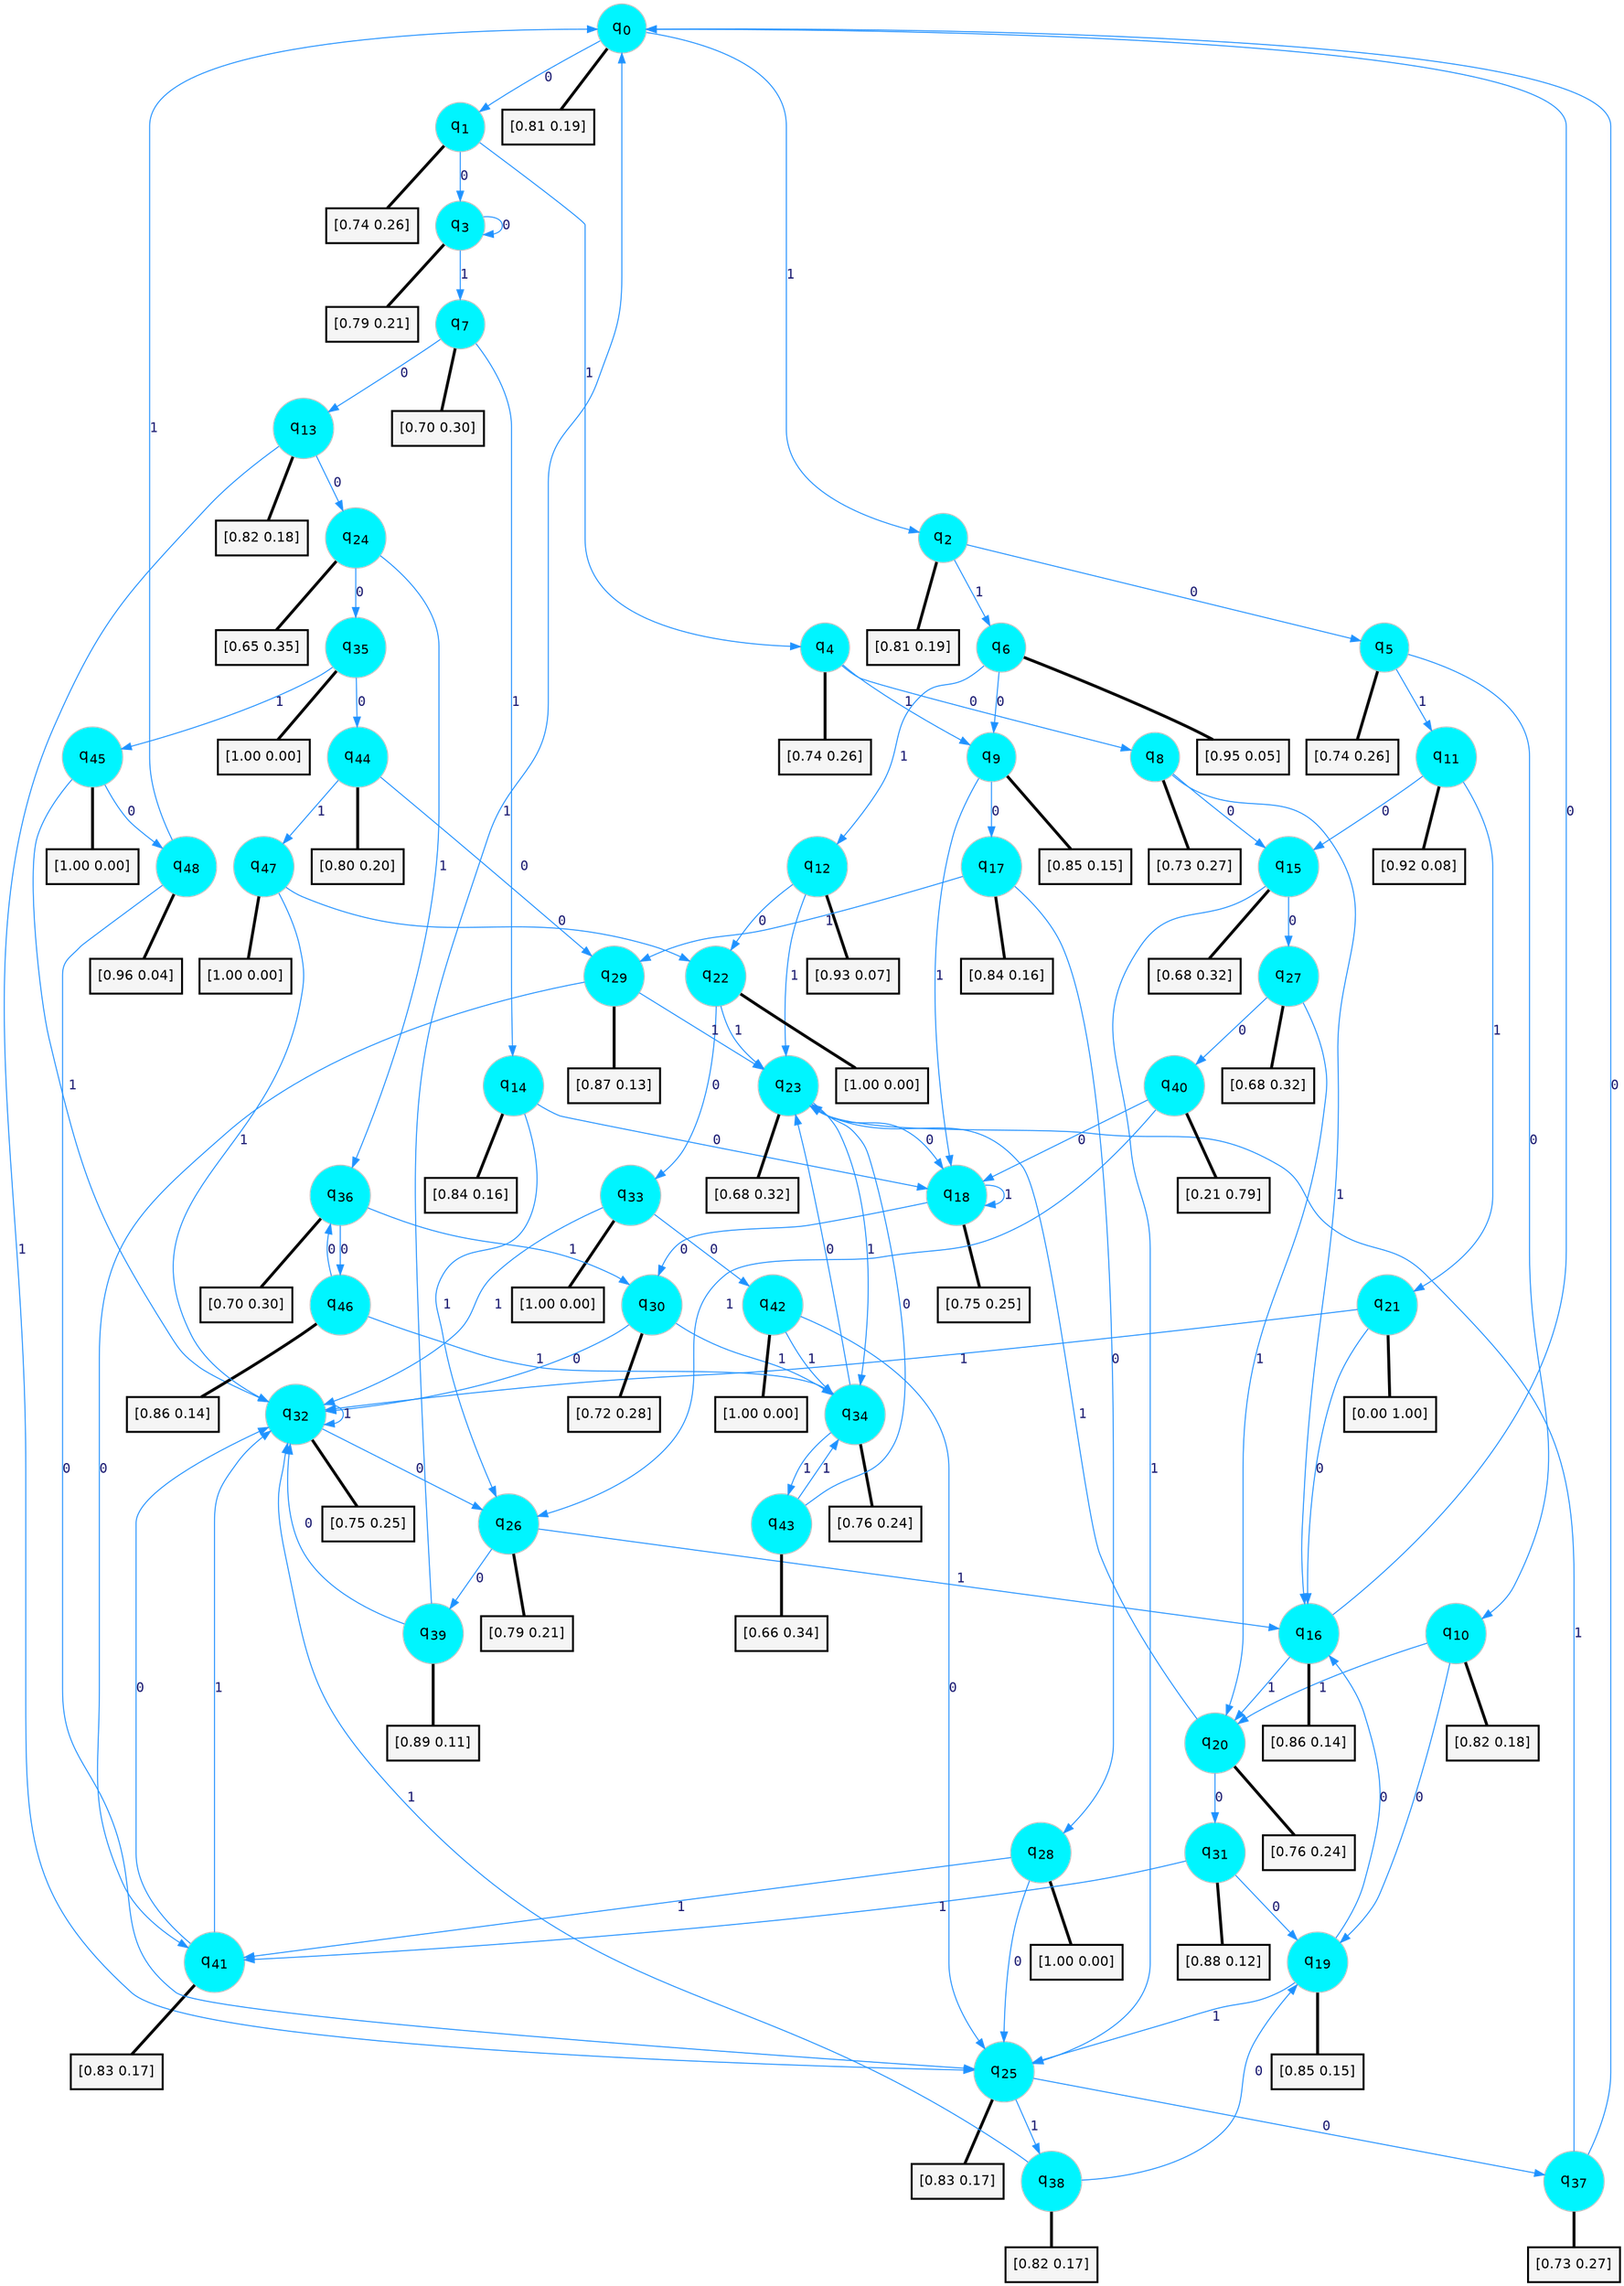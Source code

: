 digraph G {
graph [
bgcolor=transparent, dpi=300, rankdir=TD, size="40,25"];
node [
color=gray, fillcolor=turquoise1, fontcolor=black, fontname=Helvetica, fontsize=16, fontweight=bold, shape=circle, style=filled];
edge [
arrowsize=1, color=dodgerblue1, fontcolor=midnightblue, fontname=courier, fontweight=bold, penwidth=1, style=solid, weight=20];
0[label=<q<SUB>0</SUB>>];
1[label=<q<SUB>1</SUB>>];
2[label=<q<SUB>2</SUB>>];
3[label=<q<SUB>3</SUB>>];
4[label=<q<SUB>4</SUB>>];
5[label=<q<SUB>5</SUB>>];
6[label=<q<SUB>6</SUB>>];
7[label=<q<SUB>7</SUB>>];
8[label=<q<SUB>8</SUB>>];
9[label=<q<SUB>9</SUB>>];
10[label=<q<SUB>10</SUB>>];
11[label=<q<SUB>11</SUB>>];
12[label=<q<SUB>12</SUB>>];
13[label=<q<SUB>13</SUB>>];
14[label=<q<SUB>14</SUB>>];
15[label=<q<SUB>15</SUB>>];
16[label=<q<SUB>16</SUB>>];
17[label=<q<SUB>17</SUB>>];
18[label=<q<SUB>18</SUB>>];
19[label=<q<SUB>19</SUB>>];
20[label=<q<SUB>20</SUB>>];
21[label=<q<SUB>21</SUB>>];
22[label=<q<SUB>22</SUB>>];
23[label=<q<SUB>23</SUB>>];
24[label=<q<SUB>24</SUB>>];
25[label=<q<SUB>25</SUB>>];
26[label=<q<SUB>26</SUB>>];
27[label=<q<SUB>27</SUB>>];
28[label=<q<SUB>28</SUB>>];
29[label=<q<SUB>29</SUB>>];
30[label=<q<SUB>30</SUB>>];
31[label=<q<SUB>31</SUB>>];
32[label=<q<SUB>32</SUB>>];
33[label=<q<SUB>33</SUB>>];
34[label=<q<SUB>34</SUB>>];
35[label=<q<SUB>35</SUB>>];
36[label=<q<SUB>36</SUB>>];
37[label=<q<SUB>37</SUB>>];
38[label=<q<SUB>38</SUB>>];
39[label=<q<SUB>39</SUB>>];
40[label=<q<SUB>40</SUB>>];
41[label=<q<SUB>41</SUB>>];
42[label=<q<SUB>42</SUB>>];
43[label=<q<SUB>43</SUB>>];
44[label=<q<SUB>44</SUB>>];
45[label=<q<SUB>45</SUB>>];
46[label=<q<SUB>46</SUB>>];
47[label=<q<SUB>47</SUB>>];
48[label=<q<SUB>48</SUB>>];
49[label="[0.81 0.19]", shape=box,fontcolor=black, fontname=Helvetica, fontsize=14, penwidth=2, fillcolor=whitesmoke,color=black];
50[label="[0.74 0.26]", shape=box,fontcolor=black, fontname=Helvetica, fontsize=14, penwidth=2, fillcolor=whitesmoke,color=black];
51[label="[0.81 0.19]", shape=box,fontcolor=black, fontname=Helvetica, fontsize=14, penwidth=2, fillcolor=whitesmoke,color=black];
52[label="[0.79 0.21]", shape=box,fontcolor=black, fontname=Helvetica, fontsize=14, penwidth=2, fillcolor=whitesmoke,color=black];
53[label="[0.74 0.26]", shape=box,fontcolor=black, fontname=Helvetica, fontsize=14, penwidth=2, fillcolor=whitesmoke,color=black];
54[label="[0.74 0.26]", shape=box,fontcolor=black, fontname=Helvetica, fontsize=14, penwidth=2, fillcolor=whitesmoke,color=black];
55[label="[0.95 0.05]", shape=box,fontcolor=black, fontname=Helvetica, fontsize=14, penwidth=2, fillcolor=whitesmoke,color=black];
56[label="[0.70 0.30]", shape=box,fontcolor=black, fontname=Helvetica, fontsize=14, penwidth=2, fillcolor=whitesmoke,color=black];
57[label="[0.73 0.27]", shape=box,fontcolor=black, fontname=Helvetica, fontsize=14, penwidth=2, fillcolor=whitesmoke,color=black];
58[label="[0.85 0.15]", shape=box,fontcolor=black, fontname=Helvetica, fontsize=14, penwidth=2, fillcolor=whitesmoke,color=black];
59[label="[0.82 0.18]", shape=box,fontcolor=black, fontname=Helvetica, fontsize=14, penwidth=2, fillcolor=whitesmoke,color=black];
60[label="[0.92 0.08]", shape=box,fontcolor=black, fontname=Helvetica, fontsize=14, penwidth=2, fillcolor=whitesmoke,color=black];
61[label="[0.93 0.07]", shape=box,fontcolor=black, fontname=Helvetica, fontsize=14, penwidth=2, fillcolor=whitesmoke,color=black];
62[label="[0.82 0.18]", shape=box,fontcolor=black, fontname=Helvetica, fontsize=14, penwidth=2, fillcolor=whitesmoke,color=black];
63[label="[0.84 0.16]", shape=box,fontcolor=black, fontname=Helvetica, fontsize=14, penwidth=2, fillcolor=whitesmoke,color=black];
64[label="[0.68 0.32]", shape=box,fontcolor=black, fontname=Helvetica, fontsize=14, penwidth=2, fillcolor=whitesmoke,color=black];
65[label="[0.86 0.14]", shape=box,fontcolor=black, fontname=Helvetica, fontsize=14, penwidth=2, fillcolor=whitesmoke,color=black];
66[label="[0.84 0.16]", shape=box,fontcolor=black, fontname=Helvetica, fontsize=14, penwidth=2, fillcolor=whitesmoke,color=black];
67[label="[0.75 0.25]", shape=box,fontcolor=black, fontname=Helvetica, fontsize=14, penwidth=2, fillcolor=whitesmoke,color=black];
68[label="[0.85 0.15]", shape=box,fontcolor=black, fontname=Helvetica, fontsize=14, penwidth=2, fillcolor=whitesmoke,color=black];
69[label="[0.76 0.24]", shape=box,fontcolor=black, fontname=Helvetica, fontsize=14, penwidth=2, fillcolor=whitesmoke,color=black];
70[label="[0.00 1.00]", shape=box,fontcolor=black, fontname=Helvetica, fontsize=14, penwidth=2, fillcolor=whitesmoke,color=black];
71[label="[1.00 0.00]", shape=box,fontcolor=black, fontname=Helvetica, fontsize=14, penwidth=2, fillcolor=whitesmoke,color=black];
72[label="[0.68 0.32]", shape=box,fontcolor=black, fontname=Helvetica, fontsize=14, penwidth=2, fillcolor=whitesmoke,color=black];
73[label="[0.65 0.35]", shape=box,fontcolor=black, fontname=Helvetica, fontsize=14, penwidth=2, fillcolor=whitesmoke,color=black];
74[label="[0.83 0.17]", shape=box,fontcolor=black, fontname=Helvetica, fontsize=14, penwidth=2, fillcolor=whitesmoke,color=black];
75[label="[0.79 0.21]", shape=box,fontcolor=black, fontname=Helvetica, fontsize=14, penwidth=2, fillcolor=whitesmoke,color=black];
76[label="[0.68 0.32]", shape=box,fontcolor=black, fontname=Helvetica, fontsize=14, penwidth=2, fillcolor=whitesmoke,color=black];
77[label="[1.00 0.00]", shape=box,fontcolor=black, fontname=Helvetica, fontsize=14, penwidth=2, fillcolor=whitesmoke,color=black];
78[label="[0.87 0.13]", shape=box,fontcolor=black, fontname=Helvetica, fontsize=14, penwidth=2, fillcolor=whitesmoke,color=black];
79[label="[0.72 0.28]", shape=box,fontcolor=black, fontname=Helvetica, fontsize=14, penwidth=2, fillcolor=whitesmoke,color=black];
80[label="[0.88 0.12]", shape=box,fontcolor=black, fontname=Helvetica, fontsize=14, penwidth=2, fillcolor=whitesmoke,color=black];
81[label="[0.75 0.25]", shape=box,fontcolor=black, fontname=Helvetica, fontsize=14, penwidth=2, fillcolor=whitesmoke,color=black];
82[label="[1.00 0.00]", shape=box,fontcolor=black, fontname=Helvetica, fontsize=14, penwidth=2, fillcolor=whitesmoke,color=black];
83[label="[0.76 0.24]", shape=box,fontcolor=black, fontname=Helvetica, fontsize=14, penwidth=2, fillcolor=whitesmoke,color=black];
84[label="[1.00 0.00]", shape=box,fontcolor=black, fontname=Helvetica, fontsize=14, penwidth=2, fillcolor=whitesmoke,color=black];
85[label="[0.70 0.30]", shape=box,fontcolor=black, fontname=Helvetica, fontsize=14, penwidth=2, fillcolor=whitesmoke,color=black];
86[label="[0.73 0.27]", shape=box,fontcolor=black, fontname=Helvetica, fontsize=14, penwidth=2, fillcolor=whitesmoke,color=black];
87[label="[0.82 0.17]", shape=box,fontcolor=black, fontname=Helvetica, fontsize=14, penwidth=2, fillcolor=whitesmoke,color=black];
88[label="[0.89 0.11]", shape=box,fontcolor=black, fontname=Helvetica, fontsize=14, penwidth=2, fillcolor=whitesmoke,color=black];
89[label="[0.21 0.79]", shape=box,fontcolor=black, fontname=Helvetica, fontsize=14, penwidth=2, fillcolor=whitesmoke,color=black];
90[label="[0.83 0.17]", shape=box,fontcolor=black, fontname=Helvetica, fontsize=14, penwidth=2, fillcolor=whitesmoke,color=black];
91[label="[1.00 0.00]", shape=box,fontcolor=black, fontname=Helvetica, fontsize=14, penwidth=2, fillcolor=whitesmoke,color=black];
92[label="[0.66 0.34]", shape=box,fontcolor=black, fontname=Helvetica, fontsize=14, penwidth=2, fillcolor=whitesmoke,color=black];
93[label="[0.80 0.20]", shape=box,fontcolor=black, fontname=Helvetica, fontsize=14, penwidth=2, fillcolor=whitesmoke,color=black];
94[label="[1.00 0.00]", shape=box,fontcolor=black, fontname=Helvetica, fontsize=14, penwidth=2, fillcolor=whitesmoke,color=black];
95[label="[0.86 0.14]", shape=box,fontcolor=black, fontname=Helvetica, fontsize=14, penwidth=2, fillcolor=whitesmoke,color=black];
96[label="[1.00 0.00]", shape=box,fontcolor=black, fontname=Helvetica, fontsize=14, penwidth=2, fillcolor=whitesmoke,color=black];
97[label="[0.96 0.04]", shape=box,fontcolor=black, fontname=Helvetica, fontsize=14, penwidth=2, fillcolor=whitesmoke,color=black];
0->1 [label=0];
0->2 [label=1];
0->49 [arrowhead=none, penwidth=3,color=black];
1->3 [label=0];
1->4 [label=1];
1->50 [arrowhead=none, penwidth=3,color=black];
2->5 [label=0];
2->6 [label=1];
2->51 [arrowhead=none, penwidth=3,color=black];
3->3 [label=0];
3->7 [label=1];
3->52 [arrowhead=none, penwidth=3,color=black];
4->8 [label=0];
4->9 [label=1];
4->53 [arrowhead=none, penwidth=3,color=black];
5->10 [label=0];
5->11 [label=1];
5->54 [arrowhead=none, penwidth=3,color=black];
6->9 [label=0];
6->12 [label=1];
6->55 [arrowhead=none, penwidth=3,color=black];
7->13 [label=0];
7->14 [label=1];
7->56 [arrowhead=none, penwidth=3,color=black];
8->15 [label=0];
8->16 [label=1];
8->57 [arrowhead=none, penwidth=3,color=black];
9->17 [label=0];
9->18 [label=1];
9->58 [arrowhead=none, penwidth=3,color=black];
10->19 [label=0];
10->20 [label=1];
10->59 [arrowhead=none, penwidth=3,color=black];
11->15 [label=0];
11->21 [label=1];
11->60 [arrowhead=none, penwidth=3,color=black];
12->22 [label=0];
12->23 [label=1];
12->61 [arrowhead=none, penwidth=3,color=black];
13->24 [label=0];
13->25 [label=1];
13->62 [arrowhead=none, penwidth=3,color=black];
14->18 [label=0];
14->26 [label=1];
14->63 [arrowhead=none, penwidth=3,color=black];
15->27 [label=0];
15->25 [label=1];
15->64 [arrowhead=none, penwidth=3,color=black];
16->0 [label=0];
16->20 [label=1];
16->65 [arrowhead=none, penwidth=3,color=black];
17->28 [label=0];
17->29 [label=1];
17->66 [arrowhead=none, penwidth=3,color=black];
18->30 [label=0];
18->18 [label=1];
18->67 [arrowhead=none, penwidth=3,color=black];
19->16 [label=0];
19->25 [label=1];
19->68 [arrowhead=none, penwidth=3,color=black];
20->31 [label=0];
20->23 [label=1];
20->69 [arrowhead=none, penwidth=3,color=black];
21->16 [label=0];
21->32 [label=1];
21->70 [arrowhead=none, penwidth=3,color=black];
22->33 [label=0];
22->23 [label=1];
22->71 [arrowhead=none, penwidth=3,color=black];
23->18 [label=0];
23->34 [label=1];
23->72 [arrowhead=none, penwidth=3,color=black];
24->35 [label=0];
24->36 [label=1];
24->73 [arrowhead=none, penwidth=3,color=black];
25->37 [label=0];
25->38 [label=1];
25->74 [arrowhead=none, penwidth=3,color=black];
26->39 [label=0];
26->16 [label=1];
26->75 [arrowhead=none, penwidth=3,color=black];
27->40 [label=0];
27->20 [label=1];
27->76 [arrowhead=none, penwidth=3,color=black];
28->25 [label=0];
28->41 [label=1];
28->77 [arrowhead=none, penwidth=3,color=black];
29->41 [label=0];
29->23 [label=1];
29->78 [arrowhead=none, penwidth=3,color=black];
30->32 [label=0];
30->34 [label=1];
30->79 [arrowhead=none, penwidth=3,color=black];
31->19 [label=0];
31->41 [label=1];
31->80 [arrowhead=none, penwidth=3,color=black];
32->26 [label=0];
32->32 [label=1];
32->81 [arrowhead=none, penwidth=3,color=black];
33->42 [label=0];
33->32 [label=1];
33->82 [arrowhead=none, penwidth=3,color=black];
34->23 [label=0];
34->43 [label=1];
34->83 [arrowhead=none, penwidth=3,color=black];
35->44 [label=0];
35->45 [label=1];
35->84 [arrowhead=none, penwidth=3,color=black];
36->46 [label=0];
36->30 [label=1];
36->85 [arrowhead=none, penwidth=3,color=black];
37->0 [label=0];
37->23 [label=1];
37->86 [arrowhead=none, penwidth=3,color=black];
38->19 [label=0];
38->32 [label=1];
38->87 [arrowhead=none, penwidth=3,color=black];
39->32 [label=0];
39->0 [label=1];
39->88 [arrowhead=none, penwidth=3,color=black];
40->18 [label=0];
40->26 [label=1];
40->89 [arrowhead=none, penwidth=3,color=black];
41->32 [label=0];
41->32 [label=1];
41->90 [arrowhead=none, penwidth=3,color=black];
42->25 [label=0];
42->34 [label=1];
42->91 [arrowhead=none, penwidth=3,color=black];
43->23 [label=0];
43->34 [label=1];
43->92 [arrowhead=none, penwidth=3,color=black];
44->29 [label=0];
44->47 [label=1];
44->93 [arrowhead=none, penwidth=3,color=black];
45->48 [label=0];
45->32 [label=1];
45->94 [arrowhead=none, penwidth=3,color=black];
46->36 [label=0];
46->34 [label=1];
46->95 [arrowhead=none, penwidth=3,color=black];
47->22 [label=0];
47->32 [label=1];
47->96 [arrowhead=none, penwidth=3,color=black];
48->25 [label=0];
48->0 [label=1];
48->97 [arrowhead=none, penwidth=3,color=black];
}

